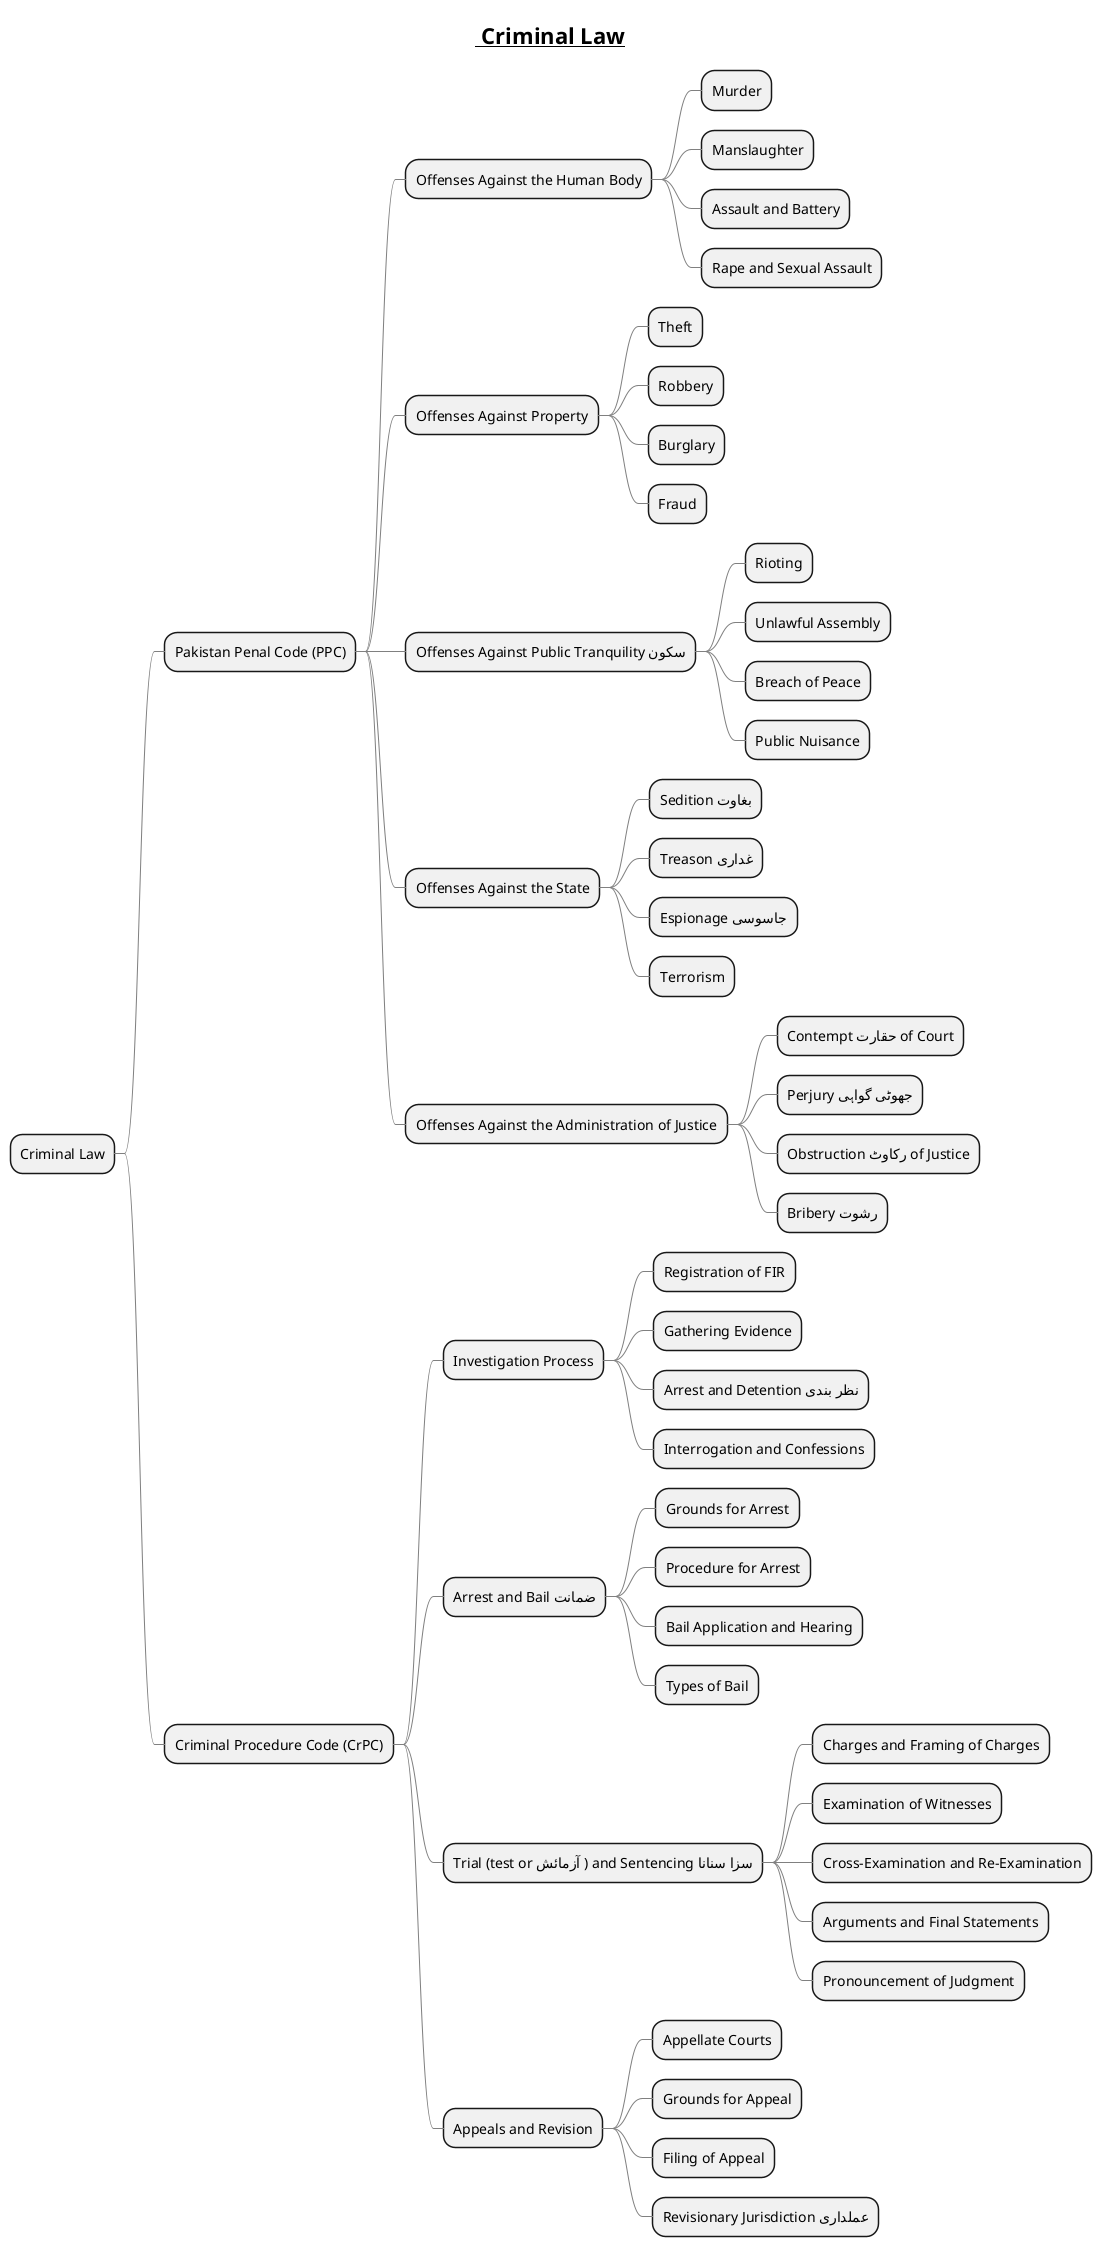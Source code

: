@startmindmap
skinparam nodeWidth 250
skinparam nodeHeight 40
skinparam nodeFontSize 14
skinparam ArrowColor #808080

title =__ Criminal Law__

* Criminal Law
** Pakistan Penal Code (PPC)
*** Offenses Against the Human Body
**** Murder
**** Manslaughter
**** Assault and Battery
**** Rape and Sexual Assault
*** Offenses Against Property
**** Theft
**** Robbery
**** Burglary
**** Fraud
*** Offenses Against Public Tranquility سکون
**** Rioting
**** Unlawful Assembly
**** Breach of Peace
**** Public Nuisance
*** Offenses Against the State
**** Sedition بغاوت
**** Treason غداری
**** Espionage جاسوسی
**** Terrorism
*** Offenses Against the Administration of Justice
**** Contempt حقارت of Court
**** Perjury جھوٹی گواہی
**** Obstruction رکاوٹ of Justice
**** Bribery رشوت
** Criminal Procedure Code (CrPC)
*** Investigation Process
**** Registration of FIR
**** Gathering Evidence
**** Arrest and Detention نظر بندی
**** Interrogation and Confessions
*** Arrest and Bail ضمانت
**** Grounds for Arrest
**** Procedure for Arrest
**** Bail Application and Hearing
**** Types of Bail
*** Trial (test or آزمائش ) and Sentencing سزا سنانا
**** Charges and Framing of Charges
**** Examination of Witnesses
**** Cross-Examination and Re-Examination
**** Arguments and Final Statements
**** Pronouncement of Judgment
*** Appeals and Revision
**** Appellate Courts
**** Grounds for Appeal
**** Filing of Appeal
**** Revisionary Jurisdiction عملداری
@endmindmap
